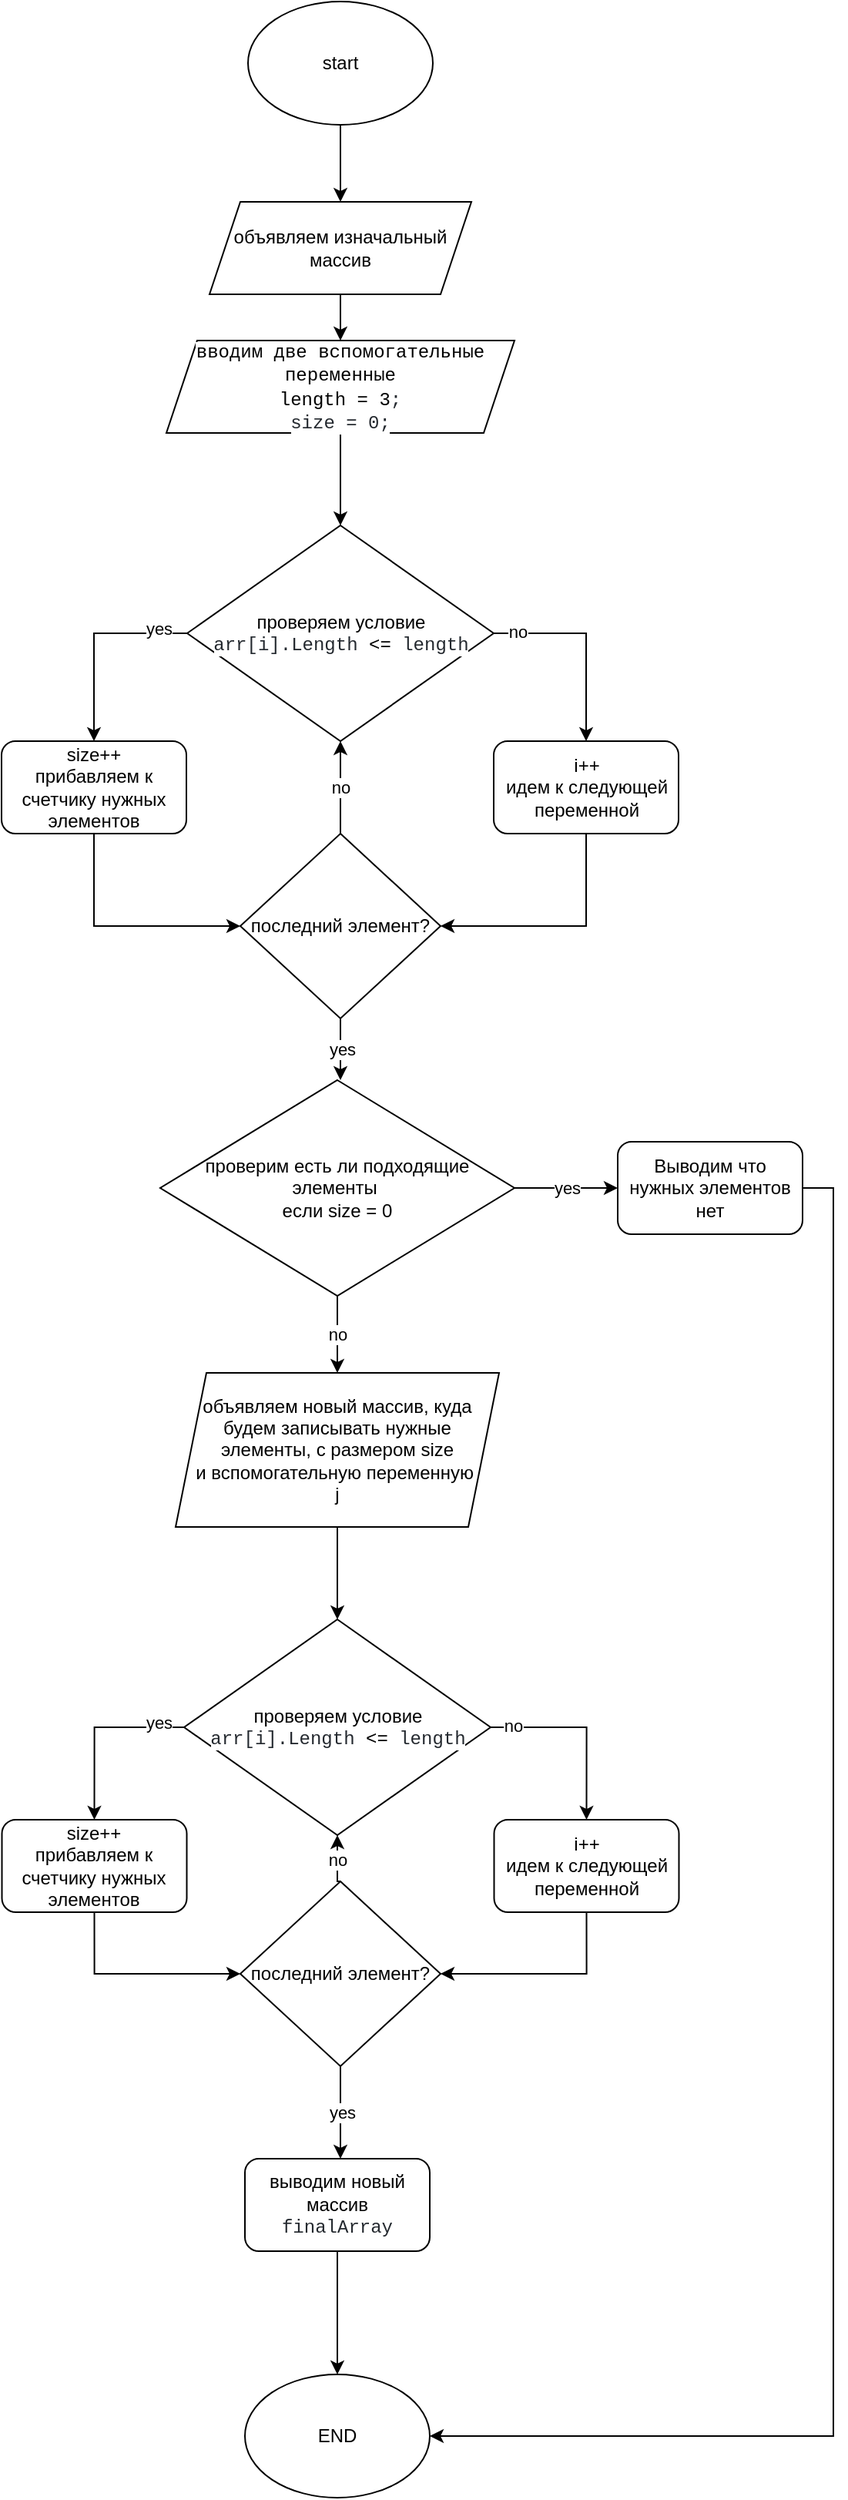 <mxfile version="20.3.2" type="device"><diagram id="EkDj8YaJMoJtyDmKBbih" name="Страница 1"><mxGraphModel dx="943" dy="635" grid="1" gridSize="10" guides="1" tooltips="1" connect="1" arrows="1" fold="1" page="1" pageScale="1" pageWidth="827" pageHeight="1169" math="0" shadow="0"><root><mxCell id="0"/><mxCell id="1" parent="0"/><mxCell id="kb3MagOZCQnMrvAIwK1v-40" style="edgeStyle=orthogonalEdgeStyle;rounded=0;orthogonalLoop=1;jettySize=auto;html=1;exitX=0.5;exitY=1;exitDx=0;exitDy=0;entryX=0.5;entryY=0;entryDx=0;entryDy=0;" edge="1" parent="1" source="kb3MagOZCQnMrvAIwK1v-1" target="kb3MagOZCQnMrvAIwK1v-2"><mxGeometry relative="1" as="geometry"/></mxCell><mxCell id="kb3MagOZCQnMrvAIwK1v-1" value="start" style="ellipse;whiteSpace=wrap;html=1;" vertex="1" parent="1"><mxGeometry x="360" y="20" width="120" height="80" as="geometry"/></mxCell><mxCell id="kb3MagOZCQnMrvAIwK1v-41" style="edgeStyle=orthogonalEdgeStyle;rounded=0;orthogonalLoop=1;jettySize=auto;html=1;exitX=0.5;exitY=1;exitDx=0;exitDy=0;entryX=0.5;entryY=0;entryDx=0;entryDy=0;" edge="1" parent="1" source="kb3MagOZCQnMrvAIwK1v-2" target="kb3MagOZCQnMrvAIwK1v-4"><mxGeometry relative="1" as="geometry"/></mxCell><mxCell id="kb3MagOZCQnMrvAIwK1v-2" value="объявляем изначальный массив" style="shape=parallelogram;perimeter=parallelogramPerimeter;whiteSpace=wrap;html=1;fixedSize=1;" vertex="1" parent="1"><mxGeometry x="335" y="150" width="170" height="60" as="geometry"/></mxCell><mxCell id="kb3MagOZCQnMrvAIwK1v-7" style="edgeStyle=orthogonalEdgeStyle;rounded=0;orthogonalLoop=1;jettySize=auto;html=1;exitX=0;exitY=0.5;exitDx=0;exitDy=0;entryX=0.5;entryY=0;entryDx=0;entryDy=0;" edge="1" parent="1" source="kb3MagOZCQnMrvAIwK1v-3" target="kb3MagOZCQnMrvAIwK1v-6"><mxGeometry relative="1" as="geometry"/></mxCell><mxCell id="kb3MagOZCQnMrvAIwK1v-8" value="yes" style="edgeLabel;html=1;align=center;verticalAlign=middle;resizable=0;points=[];" vertex="1" connectable="0" parent="kb3MagOZCQnMrvAIwK1v-7"><mxGeometry x="-0.712" y="-3" relative="1" as="geometry"><mxPoint as="offset"/></mxGeometry></mxCell><mxCell id="kb3MagOZCQnMrvAIwK1v-10" style="edgeStyle=orthogonalEdgeStyle;rounded=0;orthogonalLoop=1;jettySize=auto;html=1;exitX=1;exitY=0.5;exitDx=0;exitDy=0;entryX=0.5;entryY=0;entryDx=0;entryDy=0;" edge="1" parent="1" source="kb3MagOZCQnMrvAIwK1v-3" target="kb3MagOZCQnMrvAIwK1v-9"><mxGeometry relative="1" as="geometry"/></mxCell><mxCell id="kb3MagOZCQnMrvAIwK1v-11" value="no" style="edgeLabel;html=1;align=center;verticalAlign=middle;resizable=0;points=[];" vertex="1" connectable="0" parent="kb3MagOZCQnMrvAIwK1v-10"><mxGeometry x="-0.766" y="1" relative="1" as="geometry"><mxPoint as="offset"/></mxGeometry></mxCell><mxCell id="kb3MagOZCQnMrvAIwK1v-3" value="проверяем условие&lt;br&gt;&lt;span style=&quot;box-sizing: border-box; color: rgb(36, 41, 47); font-family: ui-monospace, SFMono-Regular, &amp;quot;SF Mono&amp;quot;, Menlo, Consolas, &amp;quot;Liberation Mono&amp;quot;, monospace; text-align: start; background-color: rgb(255, 255, 255);&quot; class=&quot;pl-smi&quot;&gt;arr&lt;/span&gt;&lt;span style=&quot;color: rgb(36, 41, 47); font-family: ui-monospace, SFMono-Regular, &amp;quot;SF Mono&amp;quot;, Menlo, Consolas, &amp;quot;Liberation Mono&amp;quot;, monospace; text-align: start; background-color: rgb(255, 255, 255);&quot;&gt;[&lt;/span&gt;&lt;span style=&quot;box-sizing: border-box; color: rgb(36, 41, 47); font-family: ui-monospace, SFMono-Regular, &amp;quot;SF Mono&amp;quot;, Menlo, Consolas, &amp;quot;Liberation Mono&amp;quot;, monospace; text-align: start; background-color: rgb(255, 255, 255);&quot; class=&quot;pl-smi&quot;&gt;i&lt;/span&gt;&lt;span style=&quot;color: rgb(36, 41, 47); font-family: ui-monospace, SFMono-Regular, &amp;quot;SF Mono&amp;quot;, Menlo, Consolas, &amp;quot;Liberation Mono&amp;quot;, monospace; text-align: start; background-color: rgb(255, 255, 255);&quot;&gt;].&lt;/span&gt;&lt;span style=&quot;box-sizing: border-box; color: rgb(36, 41, 47); font-family: ui-monospace, SFMono-Regular, &amp;quot;SF Mono&amp;quot;, Menlo, Consolas, &amp;quot;Liberation Mono&amp;quot;, monospace; text-align: start; background-color: rgb(255, 255, 255);&quot; class=&quot;pl-smi&quot;&gt;Length&lt;/span&gt;&lt;span style=&quot;color: rgb(36, 41, 47); font-family: ui-monospace, SFMono-Regular, &amp;quot;SF Mono&amp;quot;, Menlo, Consolas, &amp;quot;Liberation Mono&amp;quot;, monospace; text-align: start; background-color: rgb(255, 255, 255);&quot;&gt; &lt;/span&gt;&lt;span style=&quot;box-sizing: border-box; color: var(--color-prettylights-syntax-keyword); font-family: ui-monospace, SFMono-Regular, &amp;quot;SF Mono&amp;quot;, Menlo, Consolas, &amp;quot;Liberation Mono&amp;quot;, monospace; text-align: start; background-color: rgb(255, 255, 255);&quot; class=&quot;pl-k&quot;&gt;&amp;lt;=&lt;/span&gt;&lt;span style=&quot;color: rgb(36, 41, 47); font-family: ui-monospace, SFMono-Regular, &amp;quot;SF Mono&amp;quot;, Menlo, Consolas, &amp;quot;Liberation Mono&amp;quot;, monospace; text-align: start; background-color: rgb(255, 255, 255);&quot;&gt; &lt;/span&gt;&lt;span style=&quot;box-sizing: border-box; color: rgb(36, 41, 47); font-family: ui-monospace, SFMono-Regular, &amp;quot;SF Mono&amp;quot;, Menlo, Consolas, &amp;quot;Liberation Mono&amp;quot;, monospace; text-align: start; background-color: rgb(255, 255, 255);&quot; class=&quot;pl-smi&quot;&gt;length&lt;/span&gt;" style="rhombus;whiteSpace=wrap;html=1;" vertex="1" parent="1"><mxGeometry x="320.5" y="360" width="199" height="140" as="geometry"/></mxCell><mxCell id="kb3MagOZCQnMrvAIwK1v-42" style="edgeStyle=orthogonalEdgeStyle;rounded=0;orthogonalLoop=1;jettySize=auto;html=1;exitX=0.5;exitY=1;exitDx=0;exitDy=0;entryX=0.5;entryY=0;entryDx=0;entryDy=0;" edge="1" parent="1" source="kb3MagOZCQnMrvAIwK1v-4" target="kb3MagOZCQnMrvAIwK1v-3"><mxGeometry relative="1" as="geometry"/></mxCell><mxCell id="kb3MagOZCQnMrvAIwK1v-4" value="&lt;span style=&quot;box-sizing: border-box; color: var(--color-prettylights-syntax-entity); font-family: ui-monospace, SFMono-Regular, &amp;quot;SF Mono&amp;quot;, Menlo, Consolas, &amp;quot;Liberation Mono&amp;quot;, monospace; text-align: start; background-color: rgb(255, 255, 255);&quot; class=&quot;pl-en&quot;&gt;вводим две вспомогательные переменные&lt;br&gt;length&lt;/span&gt;&lt;span style=&quot;color: rgb(36, 41, 47); font-family: ui-monospace, SFMono-Regular, &amp;quot;SF Mono&amp;quot;, Menlo, Consolas, &amp;quot;Liberation Mono&amp;quot;, monospace; text-align: start; background-color: rgb(255, 255, 255);&quot;&gt; &lt;/span&gt;&lt;span style=&quot;box-sizing: border-box; color: var(--color-prettylights-syntax-keyword); font-family: ui-monospace, SFMono-Regular, &amp;quot;SF Mono&amp;quot;, Menlo, Consolas, &amp;quot;Liberation Mono&amp;quot;, monospace; text-align: start; background-color: rgb(255, 255, 255);&quot; class=&quot;pl-k&quot;&gt;=&lt;/span&gt;&lt;span style=&quot;color: rgb(36, 41, 47); font-family: ui-monospace, SFMono-Regular, &amp;quot;SF Mono&amp;quot;, Menlo, Consolas, &amp;quot;Liberation Mono&amp;quot;, monospace; text-align: start; background-color: rgb(255, 255, 255);&quot;&gt; &lt;/span&gt;&lt;span style=&quot;box-sizing: border-box; color: var(--color-prettylights-syntax-constant); font-family: ui-monospace, SFMono-Regular, &amp;quot;SF Mono&amp;quot;, Menlo, Consolas, &amp;quot;Liberation Mono&amp;quot;, monospace; text-align: start; background-color: rgb(255, 255, 255);&quot; class=&quot;pl-c1&quot;&gt;3&lt;/span&gt;&lt;span style=&quot;color: rgb(36, 41, 47); font-family: ui-monospace, SFMono-Regular, &amp;quot;SF Mono&amp;quot;, Menlo, Consolas, &amp;quot;Liberation Mono&amp;quot;, monospace; text-align: start; background-color: rgb(255, 255, 255);&quot;&gt;;&lt;br&gt;size = 0;&lt;br&gt;&lt;/span&gt;" style="shape=parallelogram;perimeter=parallelogramPerimeter;whiteSpace=wrap;html=1;fixedSize=1;" vertex="1" parent="1"><mxGeometry x="307" y="240" width="226" height="60" as="geometry"/></mxCell><mxCell id="kb3MagOZCQnMrvAIwK1v-12" value="no" style="edgeStyle=orthogonalEdgeStyle;rounded=0;orthogonalLoop=1;jettySize=auto;html=1;exitX=0.5;exitY=0;exitDx=0;exitDy=0;entryX=0.5;entryY=1;entryDx=0;entryDy=0;" edge="1" parent="1" source="kb3MagOZCQnMrvAIwK1v-5" target="kb3MagOZCQnMrvAIwK1v-3"><mxGeometry relative="1" as="geometry"><Array as="points"><mxPoint x="420" y="530"/><mxPoint x="420" y="530"/></Array></mxGeometry></mxCell><mxCell id="kb3MagOZCQnMrvAIwK1v-13" value="yes" style="edgeStyle=orthogonalEdgeStyle;rounded=0;orthogonalLoop=1;jettySize=auto;html=1;exitX=0.5;exitY=1;exitDx=0;exitDy=0;" edge="1" parent="1" source="kb3MagOZCQnMrvAIwK1v-5"><mxGeometry relative="1" as="geometry"><mxPoint x="420" y="720" as="targetPoint"/></mxGeometry></mxCell><mxCell id="kb3MagOZCQnMrvAIwK1v-5" value="последний элемент?" style="rhombus;whiteSpace=wrap;html=1;" vertex="1" parent="1"><mxGeometry x="355" y="560" width="130" height="120" as="geometry"/></mxCell><mxCell id="kb3MagOZCQnMrvAIwK1v-36" style="edgeStyle=orthogonalEdgeStyle;rounded=0;orthogonalLoop=1;jettySize=auto;html=1;exitX=0.5;exitY=1;exitDx=0;exitDy=0;entryX=0;entryY=0.5;entryDx=0;entryDy=0;" edge="1" parent="1" source="kb3MagOZCQnMrvAIwK1v-6" target="kb3MagOZCQnMrvAIwK1v-5"><mxGeometry relative="1" as="geometry"/></mxCell><mxCell id="kb3MagOZCQnMrvAIwK1v-6" value="size++&lt;br&gt;прибавляем к счетчику нужных элементов" style="rounded=1;whiteSpace=wrap;html=1;" vertex="1" parent="1"><mxGeometry x="200" y="500" width="120" height="60" as="geometry"/></mxCell><mxCell id="kb3MagOZCQnMrvAIwK1v-35" style="edgeStyle=orthogonalEdgeStyle;rounded=0;orthogonalLoop=1;jettySize=auto;html=1;exitX=0.5;exitY=1;exitDx=0;exitDy=0;entryX=1;entryY=0.5;entryDx=0;entryDy=0;" edge="1" parent="1" source="kb3MagOZCQnMrvAIwK1v-9" target="kb3MagOZCQnMrvAIwK1v-5"><mxGeometry relative="1" as="geometry"/></mxCell><mxCell id="kb3MagOZCQnMrvAIwK1v-9" value="i++&lt;br&gt;идем к следующей переменной" style="rounded=1;whiteSpace=wrap;html=1;" vertex="1" parent="1"><mxGeometry x="519.5" y="500" width="120" height="60" as="geometry"/></mxCell><mxCell id="kb3MagOZCQnMrvAIwK1v-15" value="yes" style="edgeStyle=orthogonalEdgeStyle;rounded=0;orthogonalLoop=1;jettySize=auto;html=1;exitX=1;exitY=0.5;exitDx=0;exitDy=0;entryX=0;entryY=0.5;entryDx=0;entryDy=0;" edge="1" parent="1" source="kb3MagOZCQnMrvAIwK1v-14" target="kb3MagOZCQnMrvAIwK1v-16"><mxGeometry relative="1" as="geometry"><mxPoint x="560" y="790" as="targetPoint"/></mxGeometry></mxCell><mxCell id="kb3MagOZCQnMrvAIwK1v-18" value="no" style="edgeStyle=orthogonalEdgeStyle;rounded=0;orthogonalLoop=1;jettySize=auto;html=1;exitX=0.5;exitY=1;exitDx=0;exitDy=0;entryX=0.5;entryY=0;entryDx=0;entryDy=0;" edge="1" parent="1" source="kb3MagOZCQnMrvAIwK1v-14" target="kb3MagOZCQnMrvAIwK1v-17"><mxGeometry relative="1" as="geometry"/></mxCell><mxCell id="kb3MagOZCQnMrvAIwK1v-14" value="проверим есть ли подходящие элементы&amp;nbsp;&lt;br&gt;если size = 0" style="rhombus;whiteSpace=wrap;html=1;" vertex="1" parent="1"><mxGeometry x="303" y="720" width="230" height="140" as="geometry"/></mxCell><mxCell id="kb3MagOZCQnMrvAIwK1v-37" style="edgeStyle=orthogonalEdgeStyle;rounded=0;orthogonalLoop=1;jettySize=auto;html=1;exitX=1;exitY=0.5;exitDx=0;exitDy=0;entryX=1;entryY=0.5;entryDx=0;entryDy=0;" edge="1" parent="1" source="kb3MagOZCQnMrvAIwK1v-16" target="kb3MagOZCQnMrvAIwK1v-33"><mxGeometry relative="1" as="geometry"/></mxCell><mxCell id="kb3MagOZCQnMrvAIwK1v-16" value="Выводим что нужных элементов нет" style="rounded=1;whiteSpace=wrap;html=1;" vertex="1" parent="1"><mxGeometry x="600" y="760" width="120" height="60" as="geometry"/></mxCell><mxCell id="kb3MagOZCQnMrvAIwK1v-38" style="edgeStyle=orthogonalEdgeStyle;rounded=0;orthogonalLoop=1;jettySize=auto;html=1;exitX=0.5;exitY=1;exitDx=0;exitDy=0;entryX=0.5;entryY=0;entryDx=0;entryDy=0;" edge="1" parent="1" source="kb3MagOZCQnMrvAIwK1v-17" target="kb3MagOZCQnMrvAIwK1v-24"><mxGeometry relative="1" as="geometry"/></mxCell><mxCell id="kb3MagOZCQnMrvAIwK1v-17" value="объявляем новый массив, куда будем записывать нужные элементы, с размером size&lt;br&gt;и вспомогательную переменную&amp;nbsp;&lt;br&gt;j" style="shape=parallelogram;perimeter=parallelogramPerimeter;whiteSpace=wrap;html=1;fixedSize=1;" vertex="1" parent="1"><mxGeometry x="313" y="910" width="210" height="100" as="geometry"/></mxCell><mxCell id="kb3MagOZCQnMrvAIwK1v-20" style="edgeStyle=orthogonalEdgeStyle;rounded=0;orthogonalLoop=1;jettySize=auto;html=1;exitX=0;exitY=0.5;exitDx=0;exitDy=0;entryX=0.5;entryY=0;entryDx=0;entryDy=0;" edge="1" parent="1" source="kb3MagOZCQnMrvAIwK1v-24" target="kb3MagOZCQnMrvAIwK1v-27"><mxGeometry relative="1" as="geometry"/></mxCell><mxCell id="kb3MagOZCQnMrvAIwK1v-21" value="yes" style="edgeLabel;html=1;align=center;verticalAlign=middle;resizable=0;points=[];" vertex="1" connectable="0" parent="kb3MagOZCQnMrvAIwK1v-20"><mxGeometry x="-0.712" y="-3" relative="1" as="geometry"><mxPoint as="offset"/></mxGeometry></mxCell><mxCell id="kb3MagOZCQnMrvAIwK1v-22" style="edgeStyle=orthogonalEdgeStyle;rounded=0;orthogonalLoop=1;jettySize=auto;html=1;exitX=1;exitY=0.5;exitDx=0;exitDy=0;entryX=0.5;entryY=0;entryDx=0;entryDy=0;" edge="1" parent="1" source="kb3MagOZCQnMrvAIwK1v-24" target="kb3MagOZCQnMrvAIwK1v-28"><mxGeometry relative="1" as="geometry"/></mxCell><mxCell id="kb3MagOZCQnMrvAIwK1v-23" value="no" style="edgeLabel;html=1;align=center;verticalAlign=middle;resizable=0;points=[];" vertex="1" connectable="0" parent="kb3MagOZCQnMrvAIwK1v-22"><mxGeometry x="-0.766" y="1" relative="1" as="geometry"><mxPoint as="offset"/></mxGeometry></mxCell><mxCell id="kb3MagOZCQnMrvAIwK1v-24" value="проверяем условие&lt;br&gt;&lt;span style=&quot;box-sizing: border-box; color: rgb(36, 41, 47); font-family: ui-monospace, SFMono-Regular, &amp;quot;SF Mono&amp;quot;, Menlo, Consolas, &amp;quot;Liberation Mono&amp;quot;, monospace; text-align: start; background-color: rgb(255, 255, 255);&quot; class=&quot;pl-smi&quot;&gt;arr&lt;/span&gt;&lt;span style=&quot;color: rgb(36, 41, 47); font-family: ui-monospace, SFMono-Regular, &amp;quot;SF Mono&amp;quot;, Menlo, Consolas, &amp;quot;Liberation Mono&amp;quot;, monospace; text-align: start; background-color: rgb(255, 255, 255);&quot;&gt;[&lt;/span&gt;&lt;span style=&quot;box-sizing: border-box; color: rgb(36, 41, 47); font-family: ui-monospace, SFMono-Regular, &amp;quot;SF Mono&amp;quot;, Menlo, Consolas, &amp;quot;Liberation Mono&amp;quot;, monospace; text-align: start; background-color: rgb(255, 255, 255);&quot; class=&quot;pl-smi&quot;&gt;i&lt;/span&gt;&lt;span style=&quot;color: rgb(36, 41, 47); font-family: ui-monospace, SFMono-Regular, &amp;quot;SF Mono&amp;quot;, Menlo, Consolas, &amp;quot;Liberation Mono&amp;quot;, monospace; text-align: start; background-color: rgb(255, 255, 255);&quot;&gt;].&lt;/span&gt;&lt;span style=&quot;box-sizing: border-box; color: rgb(36, 41, 47); font-family: ui-monospace, SFMono-Regular, &amp;quot;SF Mono&amp;quot;, Menlo, Consolas, &amp;quot;Liberation Mono&amp;quot;, monospace; text-align: start; background-color: rgb(255, 255, 255);&quot; class=&quot;pl-smi&quot;&gt;Length&lt;/span&gt;&lt;span style=&quot;color: rgb(36, 41, 47); font-family: ui-monospace, SFMono-Regular, &amp;quot;SF Mono&amp;quot;, Menlo, Consolas, &amp;quot;Liberation Mono&amp;quot;, monospace; text-align: start; background-color: rgb(255, 255, 255);&quot;&gt; &lt;/span&gt;&lt;span style=&quot;box-sizing: border-box; color: var(--color-prettylights-syntax-keyword); font-family: ui-monospace, SFMono-Regular, &amp;quot;SF Mono&amp;quot;, Menlo, Consolas, &amp;quot;Liberation Mono&amp;quot;, monospace; text-align: start; background-color: rgb(255, 255, 255);&quot; class=&quot;pl-k&quot;&gt;&amp;lt;=&lt;/span&gt;&lt;span style=&quot;color: rgb(36, 41, 47); font-family: ui-monospace, SFMono-Regular, &amp;quot;SF Mono&amp;quot;, Menlo, Consolas, &amp;quot;Liberation Mono&amp;quot;, monospace; text-align: start; background-color: rgb(255, 255, 255);&quot;&gt; &lt;/span&gt;&lt;span style=&quot;box-sizing: border-box; color: rgb(36, 41, 47); font-family: ui-monospace, SFMono-Regular, &amp;quot;SF Mono&amp;quot;, Menlo, Consolas, &amp;quot;Liberation Mono&amp;quot;, monospace; text-align: start; background-color: rgb(255, 255, 255);&quot; class=&quot;pl-smi&quot;&gt;length&lt;/span&gt;" style="rhombus;whiteSpace=wrap;html=1;" vertex="1" parent="1"><mxGeometry x="318.5" y="1070" width="199" height="140" as="geometry"/></mxCell><mxCell id="kb3MagOZCQnMrvAIwK1v-31" value="yes" style="edgeStyle=orthogonalEdgeStyle;rounded=0;orthogonalLoop=1;jettySize=auto;html=1;exitX=0.5;exitY=1;exitDx=0;exitDy=0;" edge="1" parent="1" source="kb3MagOZCQnMrvAIwK1v-26"><mxGeometry relative="1" as="geometry"><mxPoint x="420" y="1420" as="targetPoint"/></mxGeometry></mxCell><mxCell id="kb3MagOZCQnMrvAIwK1v-39" value="no" style="edgeStyle=orthogonalEdgeStyle;rounded=0;orthogonalLoop=1;jettySize=auto;html=1;exitX=0.5;exitY=0;exitDx=0;exitDy=0;entryX=0.5;entryY=1;entryDx=0;entryDy=0;" edge="1" parent="1" source="kb3MagOZCQnMrvAIwK1v-26" target="kb3MagOZCQnMrvAIwK1v-24"><mxGeometry relative="1" as="geometry"/></mxCell><mxCell id="kb3MagOZCQnMrvAIwK1v-26" value="последний элемент?" style="rhombus;whiteSpace=wrap;html=1;" vertex="1" parent="1"><mxGeometry x="355" y="1240" width="130" height="120" as="geometry"/></mxCell><mxCell id="kb3MagOZCQnMrvAIwK1v-30" style="edgeStyle=orthogonalEdgeStyle;rounded=0;orthogonalLoop=1;jettySize=auto;html=1;exitX=0.5;exitY=1;exitDx=0;exitDy=0;entryX=0;entryY=0.5;entryDx=0;entryDy=0;" edge="1" parent="1" source="kb3MagOZCQnMrvAIwK1v-27" target="kb3MagOZCQnMrvAIwK1v-26"><mxGeometry relative="1" as="geometry"/></mxCell><mxCell id="kb3MagOZCQnMrvAIwK1v-27" value="size++&lt;br&gt;прибавляем к счетчику нужных элементов" style="rounded=1;whiteSpace=wrap;html=1;" vertex="1" parent="1"><mxGeometry x="200.25" y="1200" width="120" height="60" as="geometry"/></mxCell><mxCell id="kb3MagOZCQnMrvAIwK1v-29" style="edgeStyle=orthogonalEdgeStyle;rounded=0;orthogonalLoop=1;jettySize=auto;html=1;exitX=0.5;exitY=1;exitDx=0;exitDy=0;entryX=1;entryY=0.5;entryDx=0;entryDy=0;" edge="1" parent="1" source="kb3MagOZCQnMrvAIwK1v-28" target="kb3MagOZCQnMrvAIwK1v-26"><mxGeometry relative="1" as="geometry"/></mxCell><mxCell id="kb3MagOZCQnMrvAIwK1v-28" value="i++&lt;br&gt;идем к следующей переменной" style="rounded=1;whiteSpace=wrap;html=1;" vertex="1" parent="1"><mxGeometry x="519.75" y="1200" width="120" height="60" as="geometry"/></mxCell><mxCell id="kb3MagOZCQnMrvAIwK1v-34" style="edgeStyle=orthogonalEdgeStyle;rounded=0;orthogonalLoop=1;jettySize=auto;html=1;exitX=0.5;exitY=1;exitDx=0;exitDy=0;" edge="1" parent="1" source="kb3MagOZCQnMrvAIwK1v-32" target="kb3MagOZCQnMrvAIwK1v-33"><mxGeometry relative="1" as="geometry"/></mxCell><mxCell id="kb3MagOZCQnMrvAIwK1v-32" value="выводим новый массив&lt;br&gt;&lt;span style=&quot;color: rgb(36, 41, 47); font-family: ui-monospace, SFMono-Regular, &amp;quot;SF Mono&amp;quot;, Menlo, Consolas, &amp;quot;Liberation Mono&amp;quot;, monospace; text-align: start; background-color: rgb(255, 255, 255);&quot;&gt;finalArray&lt;/span&gt;" style="rounded=1;whiteSpace=wrap;html=1;" vertex="1" parent="1"><mxGeometry x="358" y="1420" width="120" height="60" as="geometry"/></mxCell><mxCell id="kb3MagOZCQnMrvAIwK1v-33" value="END" style="ellipse;whiteSpace=wrap;html=1;" vertex="1" parent="1"><mxGeometry x="358" y="1560" width="120" height="80" as="geometry"/></mxCell></root></mxGraphModel></diagram></mxfile>